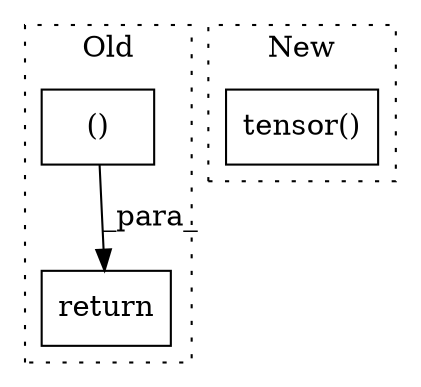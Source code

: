 digraph G {
subgraph cluster0 {
1 [label="()" a="54" s="9934" l="6" shape="box"];
3 [label="return" a="93" s="9924" l="7" shape="box"];
label = "Old";
style="dotted";
}
subgraph cluster1 {
2 [label="tensor()" a="75" s="9365,9380" l="13,40" shape="box"];
label = "New";
style="dotted";
}
1 -> 3 [label="_para_"];
}